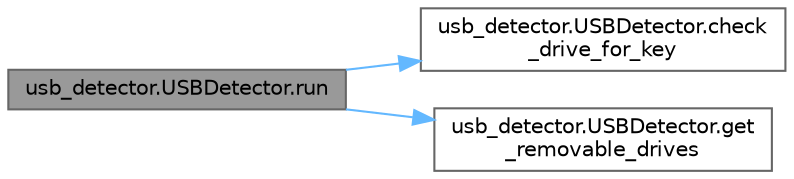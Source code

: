digraph "usb_detector.USBDetector.run"
{
 // LATEX_PDF_SIZE
  bgcolor="transparent";
  edge [fontname=Helvetica,fontsize=10,labelfontname=Helvetica,labelfontsize=10];
  node [fontname=Helvetica,fontsize=10,shape=box,height=0.2,width=0.4];
  rankdir="LR";
  Node1 [id="Node000001",label="usb_detector.USBDetector.run",height=0.2,width=0.4,color="gray40", fillcolor="grey60", style="filled", fontcolor="black",tooltip=" "];
  Node1 -> Node2 [id="edge1_Node000001_Node000002",color="steelblue1",style="solid",tooltip=" "];
  Node2 [id="Node000002",label="usb_detector.USBDetector.check\l_drive_for_key",height=0.2,width=0.4,color="grey40", fillcolor="white", style="filled",URL="$classusb__detector_1_1_u_s_b_detector.html#adfa90cb1e9c4170a91340b93184ab0ca",tooltip=" "];
  Node1 -> Node3 [id="edge2_Node000001_Node000003",color="steelblue1",style="solid",tooltip=" "];
  Node3 [id="Node000003",label="usb_detector.USBDetector.get\l_removable_drives",height=0.2,width=0.4,color="grey40", fillcolor="white", style="filled",URL="$classusb__detector_1_1_u_s_b_detector.html#abcf687bac785c8c24be54b70f446af23",tooltip=" "];
}
